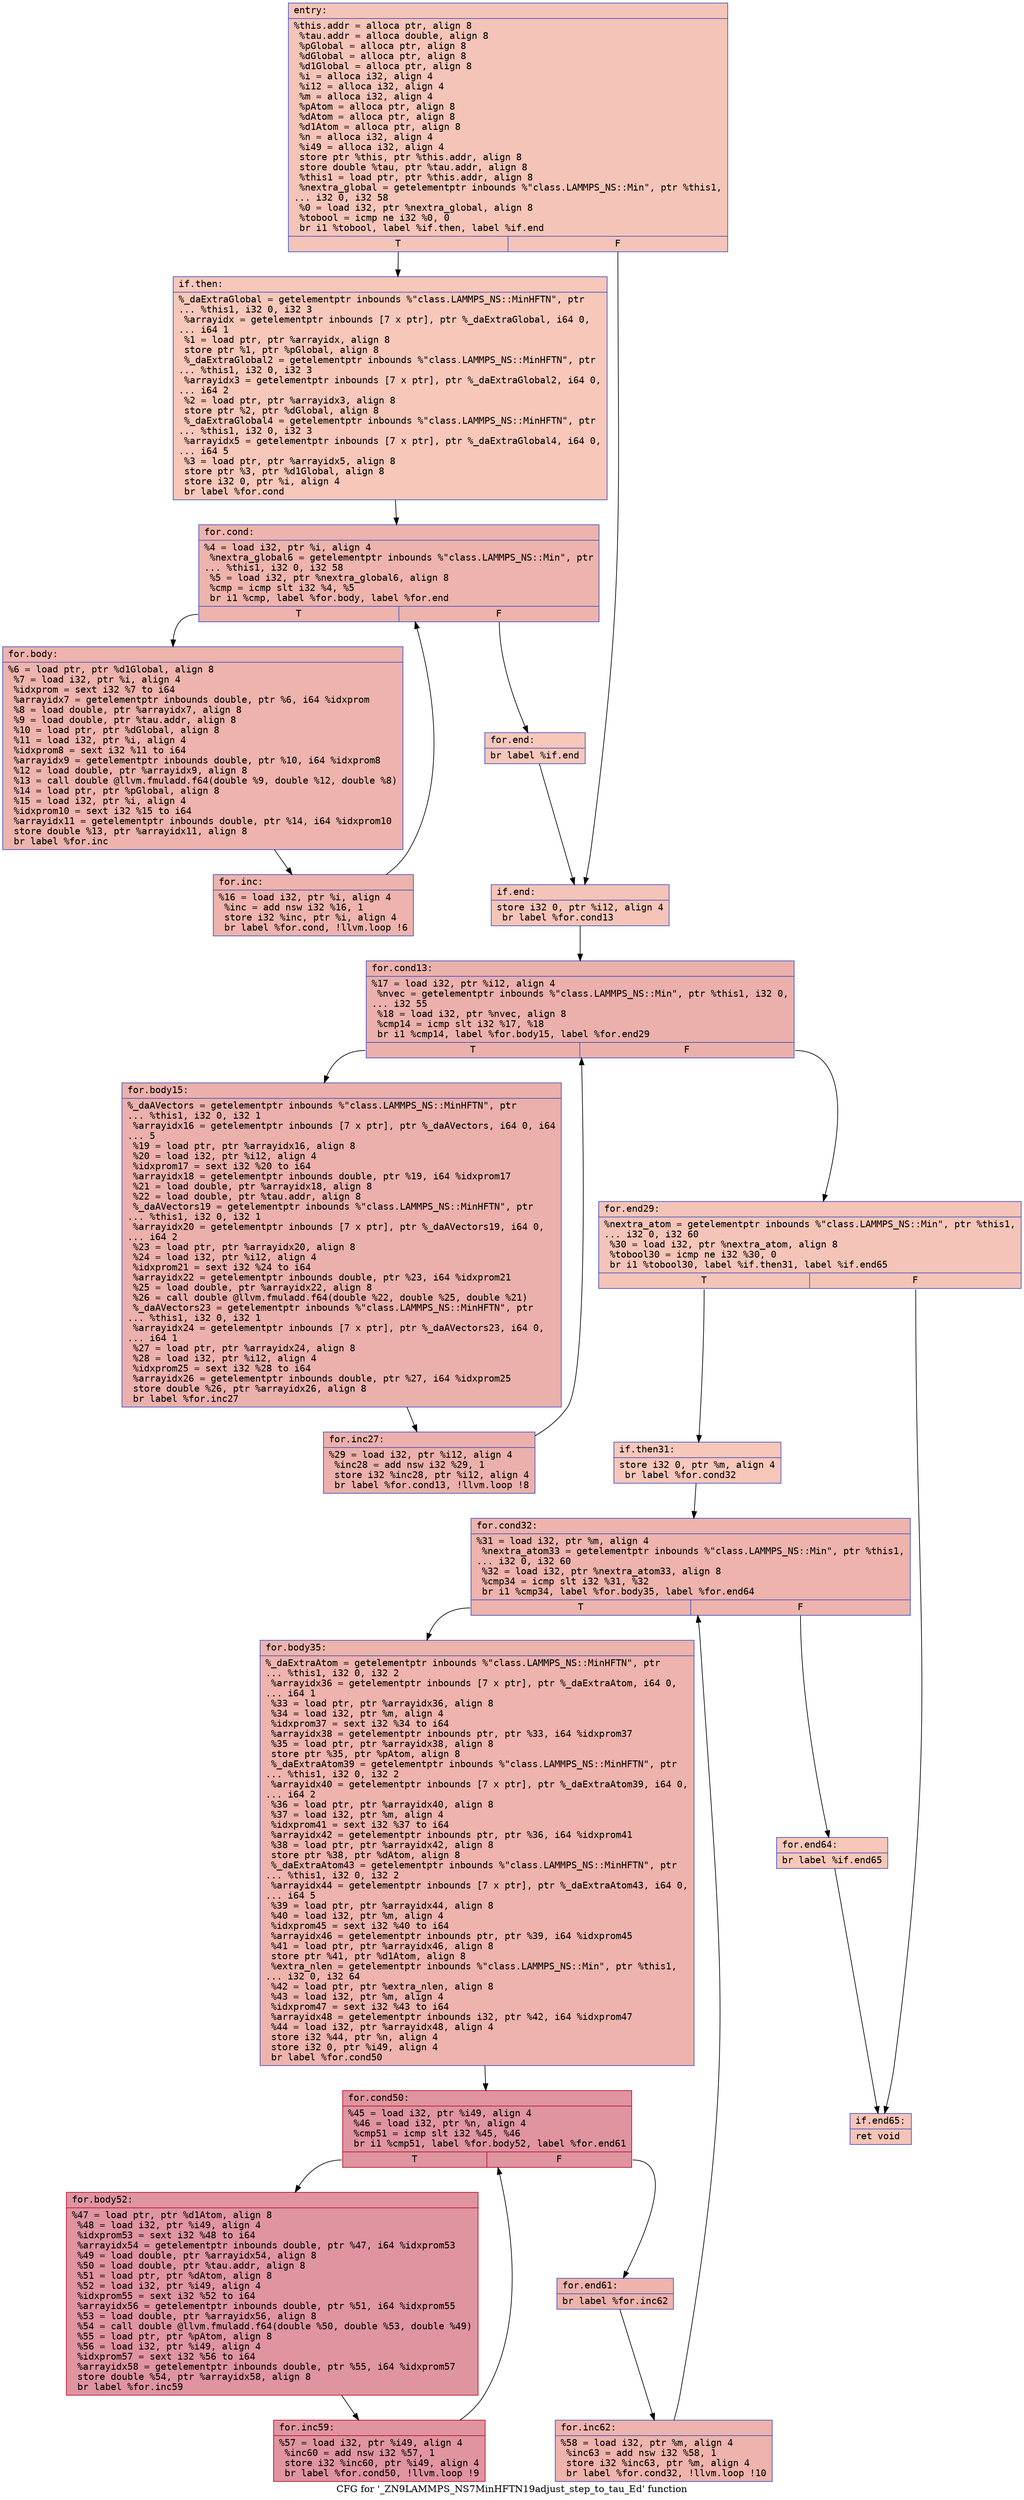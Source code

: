 digraph "CFG for '_ZN9LAMMPS_NS7MinHFTN19adjust_step_to_tau_Ed' function" {
	label="CFG for '_ZN9LAMMPS_NS7MinHFTN19adjust_step_to_tau_Ed' function";

	Node0x556e845af440 [shape=record,color="#3d50c3ff", style=filled, fillcolor="#e97a5f70" fontname="Courier",label="{entry:\l|  %this.addr = alloca ptr, align 8\l  %tau.addr = alloca double, align 8\l  %pGlobal = alloca ptr, align 8\l  %dGlobal = alloca ptr, align 8\l  %d1Global = alloca ptr, align 8\l  %i = alloca i32, align 4\l  %i12 = alloca i32, align 4\l  %m = alloca i32, align 4\l  %pAtom = alloca ptr, align 8\l  %dAtom = alloca ptr, align 8\l  %d1Atom = alloca ptr, align 8\l  %n = alloca i32, align 4\l  %i49 = alloca i32, align 4\l  store ptr %this, ptr %this.addr, align 8\l  store double %tau, ptr %tau.addr, align 8\l  %this1 = load ptr, ptr %this.addr, align 8\l  %nextra_global = getelementptr inbounds %\"class.LAMMPS_NS::Min\", ptr %this1,\l... i32 0, i32 58\l  %0 = load i32, ptr %nextra_global, align 8\l  %tobool = icmp ne i32 %0, 0\l  br i1 %tobool, label %if.then, label %if.end\l|{<s0>T|<s1>F}}"];
	Node0x556e845af440:s0 -> Node0x556e845b00f0[tooltip="entry -> if.then\nProbability 62.50%" ];
	Node0x556e845af440:s1 -> Node0x556e845b0160[tooltip="entry -> if.end\nProbability 37.50%" ];
	Node0x556e845b00f0 [shape=record,color="#3d50c3ff", style=filled, fillcolor="#ec7f6370" fontname="Courier",label="{if.then:\l|  %_daExtraGlobal = getelementptr inbounds %\"class.LAMMPS_NS::MinHFTN\", ptr\l... %this1, i32 0, i32 3\l  %arrayidx = getelementptr inbounds [7 x ptr], ptr %_daExtraGlobal, i64 0,\l... i64 1\l  %1 = load ptr, ptr %arrayidx, align 8\l  store ptr %1, ptr %pGlobal, align 8\l  %_daExtraGlobal2 = getelementptr inbounds %\"class.LAMMPS_NS::MinHFTN\", ptr\l... %this1, i32 0, i32 3\l  %arrayidx3 = getelementptr inbounds [7 x ptr], ptr %_daExtraGlobal2, i64 0,\l... i64 2\l  %2 = load ptr, ptr %arrayidx3, align 8\l  store ptr %2, ptr %dGlobal, align 8\l  %_daExtraGlobal4 = getelementptr inbounds %\"class.LAMMPS_NS::MinHFTN\", ptr\l... %this1, i32 0, i32 3\l  %arrayidx5 = getelementptr inbounds [7 x ptr], ptr %_daExtraGlobal4, i64 0,\l... i64 5\l  %3 = load ptr, ptr %arrayidx5, align 8\l  store ptr %3, ptr %d1Global, align 8\l  store i32 0, ptr %i, align 4\l  br label %for.cond\l}"];
	Node0x556e845b00f0 -> Node0x556e845b0f40[tooltip="if.then -> for.cond\nProbability 100.00%" ];
	Node0x556e845b0f40 [shape=record,color="#3d50c3ff", style=filled, fillcolor="#d6524470" fontname="Courier",label="{for.cond:\l|  %4 = load i32, ptr %i, align 4\l  %nextra_global6 = getelementptr inbounds %\"class.LAMMPS_NS::Min\", ptr\l... %this1, i32 0, i32 58\l  %5 = load i32, ptr %nextra_global6, align 8\l  %cmp = icmp slt i32 %4, %5\l  br i1 %cmp, label %for.body, label %for.end\l|{<s0>T|<s1>F}}"];
	Node0x556e845b0f40:s0 -> Node0x556e845b1240[tooltip="for.cond -> for.body\nProbability 96.88%" ];
	Node0x556e845b0f40:s1 -> Node0x556e845b12c0[tooltip="for.cond -> for.end\nProbability 3.12%" ];
	Node0x556e845b1240 [shape=record,color="#3d50c3ff", style=filled, fillcolor="#d6524470" fontname="Courier",label="{for.body:\l|  %6 = load ptr, ptr %d1Global, align 8\l  %7 = load i32, ptr %i, align 4\l  %idxprom = sext i32 %7 to i64\l  %arrayidx7 = getelementptr inbounds double, ptr %6, i64 %idxprom\l  %8 = load double, ptr %arrayidx7, align 8\l  %9 = load double, ptr %tau.addr, align 8\l  %10 = load ptr, ptr %dGlobal, align 8\l  %11 = load i32, ptr %i, align 4\l  %idxprom8 = sext i32 %11 to i64\l  %arrayidx9 = getelementptr inbounds double, ptr %10, i64 %idxprom8\l  %12 = load double, ptr %arrayidx9, align 8\l  %13 = call double @llvm.fmuladd.f64(double %9, double %12, double %8)\l  %14 = load ptr, ptr %pGlobal, align 8\l  %15 = load i32, ptr %i, align 4\l  %idxprom10 = sext i32 %15 to i64\l  %arrayidx11 = getelementptr inbounds double, ptr %14, i64 %idxprom10\l  store double %13, ptr %arrayidx11, align 8\l  br label %for.inc\l}"];
	Node0x556e845b1240 -> Node0x556e845b1dd0[tooltip="for.body -> for.inc\nProbability 100.00%" ];
	Node0x556e845b1dd0 [shape=record,color="#3d50c3ff", style=filled, fillcolor="#d6524470" fontname="Courier",label="{for.inc:\l|  %16 = load i32, ptr %i, align 4\l  %inc = add nsw i32 %16, 1\l  store i32 %inc, ptr %i, align 4\l  br label %for.cond, !llvm.loop !6\l}"];
	Node0x556e845b1dd0 -> Node0x556e845b0f40[tooltip="for.inc -> for.cond\nProbability 100.00%" ];
	Node0x556e845b12c0 [shape=record,color="#3d50c3ff", style=filled, fillcolor="#ec7f6370" fontname="Courier",label="{for.end:\l|  br label %if.end\l}"];
	Node0x556e845b12c0 -> Node0x556e845b0160[tooltip="for.end -> if.end\nProbability 100.00%" ];
	Node0x556e845b0160 [shape=record,color="#3d50c3ff", style=filled, fillcolor="#e97a5f70" fontname="Courier",label="{if.end:\l|  store i32 0, ptr %i12, align 4\l  br label %for.cond13\l}"];
	Node0x556e845b0160 -> Node0x556e845b2250[tooltip="if.end -> for.cond13\nProbability 100.00%" ];
	Node0x556e845b2250 [shape=record,color="#3d50c3ff", style=filled, fillcolor="#d24b4070" fontname="Courier",label="{for.cond13:\l|  %17 = load i32, ptr %i12, align 4\l  %nvec = getelementptr inbounds %\"class.LAMMPS_NS::Min\", ptr %this1, i32 0,\l... i32 55\l  %18 = load i32, ptr %nvec, align 8\l  %cmp14 = icmp slt i32 %17, %18\l  br i1 %cmp14, label %for.body15, label %for.end29\l|{<s0>T|<s1>F}}"];
	Node0x556e845b2250:s0 -> Node0x556e845b25d0[tooltip="for.cond13 -> for.body15\nProbability 96.88%" ];
	Node0x556e845b2250:s1 -> Node0x556e845b2650[tooltip="for.cond13 -> for.end29\nProbability 3.12%" ];
	Node0x556e845b25d0 [shape=record,color="#3d50c3ff", style=filled, fillcolor="#d24b4070" fontname="Courier",label="{for.body15:\l|  %_daAVectors = getelementptr inbounds %\"class.LAMMPS_NS::MinHFTN\", ptr\l... %this1, i32 0, i32 1\l  %arrayidx16 = getelementptr inbounds [7 x ptr], ptr %_daAVectors, i64 0, i64\l... 5\l  %19 = load ptr, ptr %arrayidx16, align 8\l  %20 = load i32, ptr %i12, align 4\l  %idxprom17 = sext i32 %20 to i64\l  %arrayidx18 = getelementptr inbounds double, ptr %19, i64 %idxprom17\l  %21 = load double, ptr %arrayidx18, align 8\l  %22 = load double, ptr %tau.addr, align 8\l  %_daAVectors19 = getelementptr inbounds %\"class.LAMMPS_NS::MinHFTN\", ptr\l... %this1, i32 0, i32 1\l  %arrayidx20 = getelementptr inbounds [7 x ptr], ptr %_daAVectors19, i64 0,\l... i64 2\l  %23 = load ptr, ptr %arrayidx20, align 8\l  %24 = load i32, ptr %i12, align 4\l  %idxprom21 = sext i32 %24 to i64\l  %arrayidx22 = getelementptr inbounds double, ptr %23, i64 %idxprom21\l  %25 = load double, ptr %arrayidx22, align 8\l  %26 = call double @llvm.fmuladd.f64(double %22, double %25, double %21)\l  %_daAVectors23 = getelementptr inbounds %\"class.LAMMPS_NS::MinHFTN\", ptr\l... %this1, i32 0, i32 1\l  %arrayidx24 = getelementptr inbounds [7 x ptr], ptr %_daAVectors23, i64 0,\l... i64 1\l  %27 = load ptr, ptr %arrayidx24, align 8\l  %28 = load i32, ptr %i12, align 4\l  %idxprom25 = sext i32 %28 to i64\l  %arrayidx26 = getelementptr inbounds double, ptr %27, i64 %idxprom25\l  store double %26, ptr %arrayidx26, align 8\l  br label %for.inc27\l}"];
	Node0x556e845b25d0 -> Node0x556e845b3b10[tooltip="for.body15 -> for.inc27\nProbability 100.00%" ];
	Node0x556e845b3b10 [shape=record,color="#3d50c3ff", style=filled, fillcolor="#d24b4070" fontname="Courier",label="{for.inc27:\l|  %29 = load i32, ptr %i12, align 4\l  %inc28 = add nsw i32 %29, 1\l  store i32 %inc28, ptr %i12, align 4\l  br label %for.cond13, !llvm.loop !8\l}"];
	Node0x556e845b3b10 -> Node0x556e845b2250[tooltip="for.inc27 -> for.cond13\nProbability 100.00%" ];
	Node0x556e845b2650 [shape=record,color="#3d50c3ff", style=filled, fillcolor="#e97a5f70" fontname="Courier",label="{for.end29:\l|  %nextra_atom = getelementptr inbounds %\"class.LAMMPS_NS::Min\", ptr %this1,\l... i32 0, i32 60\l  %30 = load i32, ptr %nextra_atom, align 8\l  %tobool30 = icmp ne i32 %30, 0\l  br i1 %tobool30, label %if.then31, label %if.end65\l|{<s0>T|<s1>F}}"];
	Node0x556e845b2650:s0 -> Node0x556e845b41a0[tooltip="for.end29 -> if.then31\nProbability 62.50%" ];
	Node0x556e845b2650:s1 -> Node0x556e845b4220[tooltip="for.end29 -> if.end65\nProbability 37.50%" ];
	Node0x556e845b41a0 [shape=record,color="#3d50c3ff", style=filled, fillcolor="#ec7f6370" fontname="Courier",label="{if.then31:\l|  store i32 0, ptr %m, align 4\l  br label %for.cond32\l}"];
	Node0x556e845b41a0 -> Node0x556e845b43f0[tooltip="if.then31 -> for.cond32\nProbability 100.00%" ];
	Node0x556e845b43f0 [shape=record,color="#3d50c3ff", style=filled, fillcolor="#d6524470" fontname="Courier",label="{for.cond32:\l|  %31 = load i32, ptr %m, align 4\l  %nextra_atom33 = getelementptr inbounds %\"class.LAMMPS_NS::Min\", ptr %this1,\l... i32 0, i32 60\l  %32 = load i32, ptr %nextra_atom33, align 8\l  %cmp34 = icmp slt i32 %31, %32\l  br i1 %cmp34, label %for.body35, label %for.end64\l|{<s0>T|<s1>F}}"];
	Node0x556e845b43f0:s0 -> Node0x556e845b4760[tooltip="for.cond32 -> for.body35\nProbability 96.88%" ];
	Node0x556e845b43f0:s1 -> Node0x556e845b47e0[tooltip="for.cond32 -> for.end64\nProbability 3.12%" ];
	Node0x556e845b4760 [shape=record,color="#3d50c3ff", style=filled, fillcolor="#d6524470" fontname="Courier",label="{for.body35:\l|  %_daExtraAtom = getelementptr inbounds %\"class.LAMMPS_NS::MinHFTN\", ptr\l... %this1, i32 0, i32 2\l  %arrayidx36 = getelementptr inbounds [7 x ptr], ptr %_daExtraAtom, i64 0,\l... i64 1\l  %33 = load ptr, ptr %arrayidx36, align 8\l  %34 = load i32, ptr %m, align 4\l  %idxprom37 = sext i32 %34 to i64\l  %arrayidx38 = getelementptr inbounds ptr, ptr %33, i64 %idxprom37\l  %35 = load ptr, ptr %arrayidx38, align 8\l  store ptr %35, ptr %pAtom, align 8\l  %_daExtraAtom39 = getelementptr inbounds %\"class.LAMMPS_NS::MinHFTN\", ptr\l... %this1, i32 0, i32 2\l  %arrayidx40 = getelementptr inbounds [7 x ptr], ptr %_daExtraAtom39, i64 0,\l... i64 2\l  %36 = load ptr, ptr %arrayidx40, align 8\l  %37 = load i32, ptr %m, align 4\l  %idxprom41 = sext i32 %37 to i64\l  %arrayidx42 = getelementptr inbounds ptr, ptr %36, i64 %idxprom41\l  %38 = load ptr, ptr %arrayidx42, align 8\l  store ptr %38, ptr %dAtom, align 8\l  %_daExtraAtom43 = getelementptr inbounds %\"class.LAMMPS_NS::MinHFTN\", ptr\l... %this1, i32 0, i32 2\l  %arrayidx44 = getelementptr inbounds [7 x ptr], ptr %_daExtraAtom43, i64 0,\l... i64 5\l  %39 = load ptr, ptr %arrayidx44, align 8\l  %40 = load i32, ptr %m, align 4\l  %idxprom45 = sext i32 %40 to i64\l  %arrayidx46 = getelementptr inbounds ptr, ptr %39, i64 %idxprom45\l  %41 = load ptr, ptr %arrayidx46, align 8\l  store ptr %41, ptr %d1Atom, align 8\l  %extra_nlen = getelementptr inbounds %\"class.LAMMPS_NS::Min\", ptr %this1,\l... i32 0, i32 64\l  %42 = load ptr, ptr %extra_nlen, align 8\l  %43 = load i32, ptr %m, align 4\l  %idxprom47 = sext i32 %43 to i64\l  %arrayidx48 = getelementptr inbounds i32, ptr %42, i64 %idxprom47\l  %44 = load i32, ptr %arrayidx48, align 4\l  store i32 %44, ptr %n, align 4\l  store i32 0, ptr %i49, align 4\l  br label %for.cond50\l}"];
	Node0x556e845b4760 -> Node0x556e845b5e80[tooltip="for.body35 -> for.cond50\nProbability 100.00%" ];
	Node0x556e845b5e80 [shape=record,color="#b70d28ff", style=filled, fillcolor="#b70d2870" fontname="Courier",label="{for.cond50:\l|  %45 = load i32, ptr %i49, align 4\l  %46 = load i32, ptr %n, align 4\l  %cmp51 = icmp slt i32 %45, %46\l  br i1 %cmp51, label %for.body52, label %for.end61\l|{<s0>T|<s1>F}}"];
	Node0x556e845b5e80:s0 -> Node0x556e845b6120[tooltip="for.cond50 -> for.body52\nProbability 96.88%" ];
	Node0x556e845b5e80:s1 -> Node0x556e845b61a0[tooltip="for.cond50 -> for.end61\nProbability 3.12%" ];
	Node0x556e845b6120 [shape=record,color="#b70d28ff", style=filled, fillcolor="#b70d2870" fontname="Courier",label="{for.body52:\l|  %47 = load ptr, ptr %d1Atom, align 8\l  %48 = load i32, ptr %i49, align 4\l  %idxprom53 = sext i32 %48 to i64\l  %arrayidx54 = getelementptr inbounds double, ptr %47, i64 %idxprom53\l  %49 = load double, ptr %arrayidx54, align 8\l  %50 = load double, ptr %tau.addr, align 8\l  %51 = load ptr, ptr %dAtom, align 8\l  %52 = load i32, ptr %i49, align 4\l  %idxprom55 = sext i32 %52 to i64\l  %arrayidx56 = getelementptr inbounds double, ptr %51, i64 %idxprom55\l  %53 = load double, ptr %arrayidx56, align 8\l  %54 = call double @llvm.fmuladd.f64(double %50, double %53, double %49)\l  %55 = load ptr, ptr %pAtom, align 8\l  %56 = load i32, ptr %i49, align 4\l  %idxprom57 = sext i32 %56 to i64\l  %arrayidx58 = getelementptr inbounds double, ptr %55, i64 %idxprom57\l  store double %54, ptr %arrayidx58, align 8\l  br label %for.inc59\l}"];
	Node0x556e845b6120 -> Node0x556e845b75c0[tooltip="for.body52 -> for.inc59\nProbability 100.00%" ];
	Node0x556e845b75c0 [shape=record,color="#b70d28ff", style=filled, fillcolor="#b70d2870" fontname="Courier",label="{for.inc59:\l|  %57 = load i32, ptr %i49, align 4\l  %inc60 = add nsw i32 %57, 1\l  store i32 %inc60, ptr %i49, align 4\l  br label %for.cond50, !llvm.loop !9\l}"];
	Node0x556e845b75c0 -> Node0x556e845b5e80[tooltip="for.inc59 -> for.cond50\nProbability 100.00%" ];
	Node0x556e845b61a0 [shape=record,color="#3d50c3ff", style=filled, fillcolor="#d6524470" fontname="Courier",label="{for.end61:\l|  br label %for.inc62\l}"];
	Node0x556e845b61a0 -> Node0x556e845b7a20[tooltip="for.end61 -> for.inc62\nProbability 100.00%" ];
	Node0x556e845b7a20 [shape=record,color="#3d50c3ff", style=filled, fillcolor="#d6524470" fontname="Courier",label="{for.inc62:\l|  %58 = load i32, ptr %m, align 4\l  %inc63 = add nsw i32 %58, 1\l  store i32 %inc63, ptr %m, align 4\l  br label %for.cond32, !llvm.loop !10\l}"];
	Node0x556e845b7a20 -> Node0x556e845b43f0[tooltip="for.inc62 -> for.cond32\nProbability 100.00%" ];
	Node0x556e845b47e0 [shape=record,color="#3d50c3ff", style=filled, fillcolor="#ec7f6370" fontname="Courier",label="{for.end64:\l|  br label %if.end65\l}"];
	Node0x556e845b47e0 -> Node0x556e845b4220[tooltip="for.end64 -> if.end65\nProbability 100.00%" ];
	Node0x556e845b4220 [shape=record,color="#3d50c3ff", style=filled, fillcolor="#e97a5f70" fontname="Courier",label="{if.end65:\l|  ret void\l}"];
}

